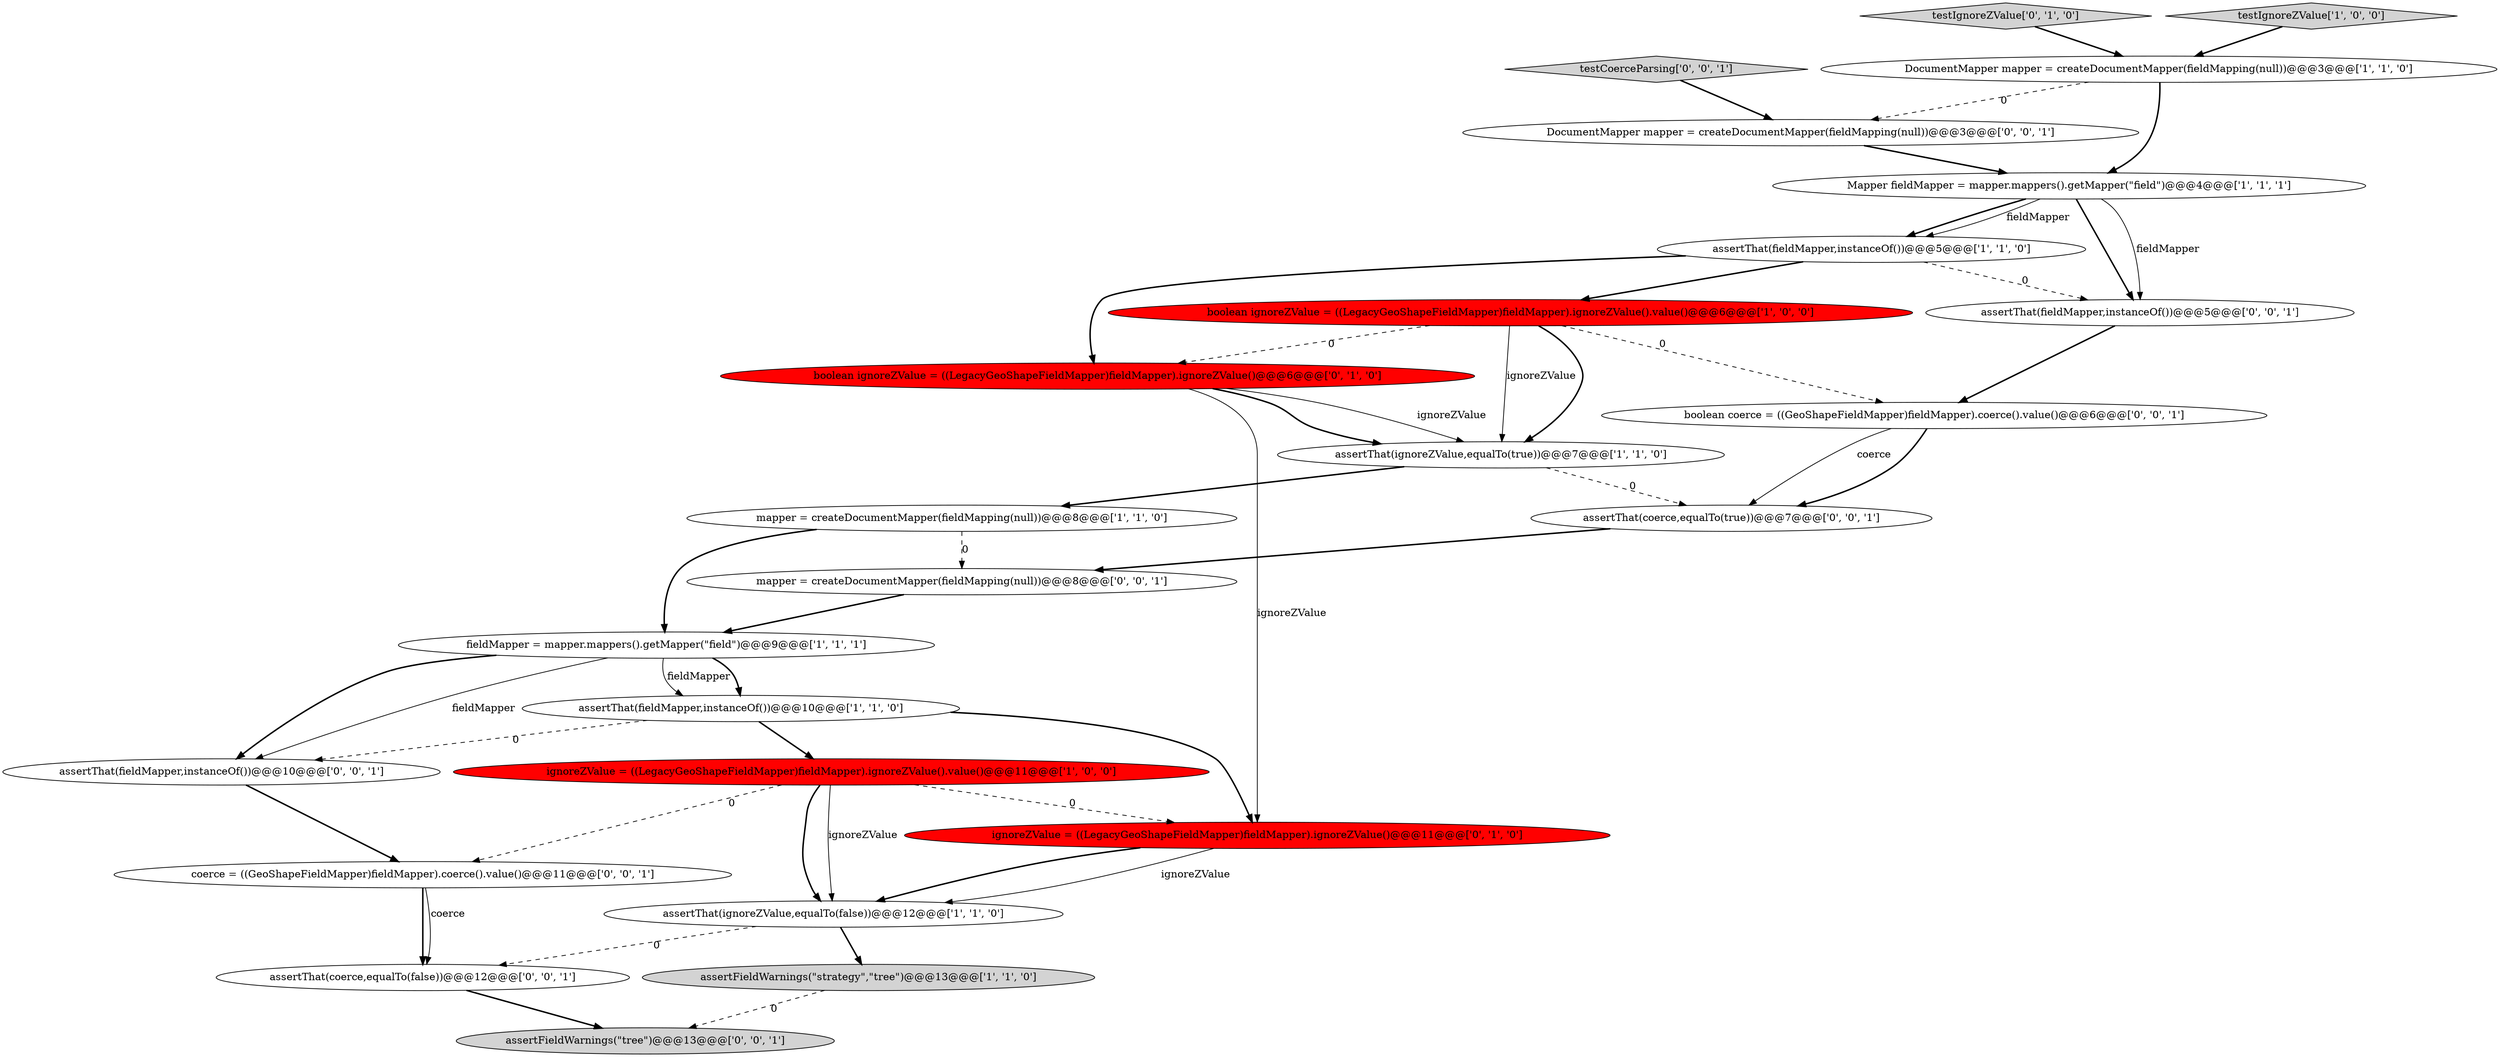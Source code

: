 digraph {
11 [style = filled, label = "ignoreZValue = ((LegacyGeoShapeFieldMapper)fieldMapper).ignoreZValue().value()@@@11@@@['1', '0', '0']", fillcolor = red, shape = ellipse image = "AAA1AAABBB1BBB"];
15 [style = filled, label = "boolean coerce = ((GeoShapeFieldMapper)fieldMapper).coerce().value()@@@6@@@['0', '0', '1']", fillcolor = white, shape = ellipse image = "AAA0AAABBB3BBB"];
6 [style = filled, label = "assertThat(fieldMapper,instanceOf())@@@5@@@['1', '1', '0']", fillcolor = white, shape = ellipse image = "AAA0AAABBB1BBB"];
18 [style = filled, label = "testCoerceParsing['0', '0', '1']", fillcolor = lightgray, shape = diamond image = "AAA0AAABBB3BBB"];
24 [style = filled, label = "assertThat(coerce,equalTo(false))@@@12@@@['0', '0', '1']", fillcolor = white, shape = ellipse image = "AAA0AAABBB3BBB"];
2 [style = filled, label = "boolean ignoreZValue = ((LegacyGeoShapeFieldMapper)fieldMapper).ignoreZValue().value()@@@6@@@['1', '0', '0']", fillcolor = red, shape = ellipse image = "AAA1AAABBB1BBB"];
1 [style = filled, label = "assertThat(fieldMapper,instanceOf())@@@10@@@['1', '1', '0']", fillcolor = white, shape = ellipse image = "AAA0AAABBB1BBB"];
4 [style = filled, label = "assertThat(ignoreZValue,equalTo(false))@@@12@@@['1', '1', '0']", fillcolor = white, shape = ellipse image = "AAA0AAABBB1BBB"];
5 [style = filled, label = "Mapper fieldMapper = mapper.mappers().getMapper(\"field\")@@@4@@@['1', '1', '1']", fillcolor = white, shape = ellipse image = "AAA0AAABBB1BBB"];
21 [style = filled, label = "assertThat(fieldMapper,instanceOf())@@@5@@@['0', '0', '1']", fillcolor = white, shape = ellipse image = "AAA0AAABBB3BBB"];
12 [style = filled, label = "boolean ignoreZValue = ((LegacyGeoShapeFieldMapper)fieldMapper).ignoreZValue()@@@6@@@['0', '1', '0']", fillcolor = red, shape = ellipse image = "AAA1AAABBB2BBB"];
22 [style = filled, label = "mapper = createDocumentMapper(fieldMapping(null))@@@8@@@['0', '0', '1']", fillcolor = white, shape = ellipse image = "AAA0AAABBB3BBB"];
9 [style = filled, label = "fieldMapper = mapper.mappers().getMapper(\"field\")@@@9@@@['1', '1', '1']", fillcolor = white, shape = ellipse image = "AAA0AAABBB1BBB"];
19 [style = filled, label = "DocumentMapper mapper = createDocumentMapper(fieldMapping(null))@@@3@@@['0', '0', '1']", fillcolor = white, shape = ellipse image = "AAA0AAABBB3BBB"];
20 [style = filled, label = "assertThat(coerce,equalTo(true))@@@7@@@['0', '0', '1']", fillcolor = white, shape = ellipse image = "AAA0AAABBB3BBB"];
8 [style = filled, label = "mapper = createDocumentMapper(fieldMapping(null))@@@8@@@['1', '1', '0']", fillcolor = white, shape = ellipse image = "AAA0AAABBB1BBB"];
3 [style = filled, label = "assertFieldWarnings(\"strategy\",\"tree\")@@@13@@@['1', '1', '0']", fillcolor = lightgray, shape = ellipse image = "AAA0AAABBB1BBB"];
17 [style = filled, label = "assertFieldWarnings(\"tree\")@@@13@@@['0', '0', '1']", fillcolor = lightgray, shape = ellipse image = "AAA0AAABBB3BBB"];
0 [style = filled, label = "DocumentMapper mapper = createDocumentMapper(fieldMapping(null))@@@3@@@['1', '1', '0']", fillcolor = white, shape = ellipse image = "AAA0AAABBB1BBB"];
16 [style = filled, label = "coerce = ((GeoShapeFieldMapper)fieldMapper).coerce().value()@@@11@@@['0', '0', '1']", fillcolor = white, shape = ellipse image = "AAA0AAABBB3BBB"];
13 [style = filled, label = "ignoreZValue = ((LegacyGeoShapeFieldMapper)fieldMapper).ignoreZValue()@@@11@@@['0', '1', '0']", fillcolor = red, shape = ellipse image = "AAA1AAABBB2BBB"];
14 [style = filled, label = "testIgnoreZValue['0', '1', '0']", fillcolor = lightgray, shape = diamond image = "AAA0AAABBB2BBB"];
23 [style = filled, label = "assertThat(fieldMapper,instanceOf())@@@10@@@['0', '0', '1']", fillcolor = white, shape = ellipse image = "AAA0AAABBB3BBB"];
7 [style = filled, label = "assertThat(ignoreZValue,equalTo(true))@@@7@@@['1', '1', '0']", fillcolor = white, shape = ellipse image = "AAA0AAABBB1BBB"];
10 [style = filled, label = "testIgnoreZValue['1', '0', '0']", fillcolor = lightgray, shape = diamond image = "AAA0AAABBB1BBB"];
6->21 [style = dashed, label="0"];
4->3 [style = bold, label=""];
23->16 [style = bold, label=""];
3->17 [style = dashed, label="0"];
11->16 [style = dashed, label="0"];
15->20 [style = solid, label="coerce"];
5->21 [style = solid, label="fieldMapper"];
21->15 [style = bold, label=""];
16->24 [style = bold, label=""];
13->4 [style = solid, label="ignoreZValue"];
11->4 [style = bold, label=""];
22->9 [style = bold, label=""];
0->19 [style = dashed, label="0"];
18->19 [style = bold, label=""];
2->7 [style = solid, label="ignoreZValue"];
12->7 [style = solid, label="ignoreZValue"];
7->20 [style = dashed, label="0"];
7->8 [style = bold, label=""];
9->1 [style = solid, label="fieldMapper"];
1->13 [style = bold, label=""];
11->4 [style = solid, label="ignoreZValue"];
12->7 [style = bold, label=""];
16->24 [style = solid, label="coerce"];
1->11 [style = bold, label=""];
20->22 [style = bold, label=""];
12->13 [style = solid, label="ignoreZValue"];
6->2 [style = bold, label=""];
2->15 [style = dashed, label="0"];
9->23 [style = bold, label=""];
19->5 [style = bold, label=""];
5->21 [style = bold, label=""];
2->12 [style = dashed, label="0"];
8->22 [style = dashed, label="0"];
11->13 [style = dashed, label="0"];
5->6 [style = bold, label=""];
14->0 [style = bold, label=""];
9->23 [style = solid, label="fieldMapper"];
15->20 [style = bold, label=""];
10->0 [style = bold, label=""];
24->17 [style = bold, label=""];
8->9 [style = bold, label=""];
5->6 [style = solid, label="fieldMapper"];
2->7 [style = bold, label=""];
4->24 [style = dashed, label="0"];
9->1 [style = bold, label=""];
1->23 [style = dashed, label="0"];
0->5 [style = bold, label=""];
13->4 [style = bold, label=""];
6->12 [style = bold, label=""];
}
